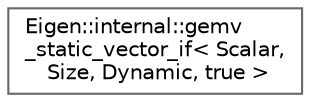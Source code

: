 digraph "Graphical Class Hierarchy"
{
 // LATEX_PDF_SIZE
  bgcolor="transparent";
  edge [fontname=Helvetica,fontsize=10,labelfontname=Helvetica,labelfontsize=10];
  node [fontname=Helvetica,fontsize=10,shape=box,height=0.2,width=0.4];
  rankdir="LR";
  Node0 [id="Node000000",label="Eigen::internal::gemv\l_static_vector_if\< Scalar,\l Size, Dynamic, true \>",height=0.2,width=0.4,color="grey40", fillcolor="white", style="filled",URL="$structEigen_1_1internal_1_1gemv__static__vector__if_3_01Scalar_00_01Size_00_01Dynamic_00_01true_01_4.html",tooltip=" "];
}

